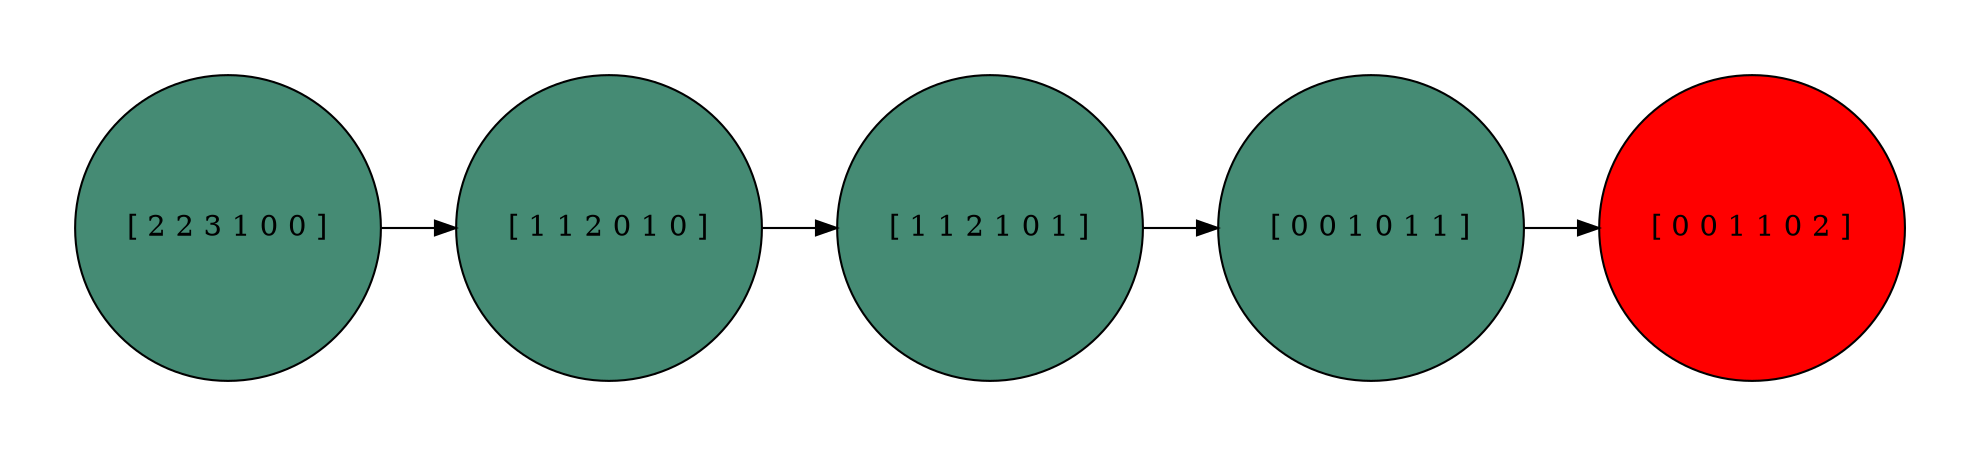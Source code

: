 digraph teste2_rdp_tree {
	graph [pad="0.5,0.5" rankdir=LR]
	node [fillcolor=aquamarine4 shape=circle style=filled]
		1 [label="[ 2 2 3 1 0 0 ]"]
		2 [label="[ 1 1 2 0 1 0 ]"]
		3 [label="[ 1 1 2 1 0 1 ]"]
		4 [label="[ 0 0 1 0 1 1 ]"]
		5 [label="[ 0 0 1 1 0 2 ]" fillcolor=red]
			4 -> 5
			3 -> 4
			2 -> 3
			1 -> 2
}
